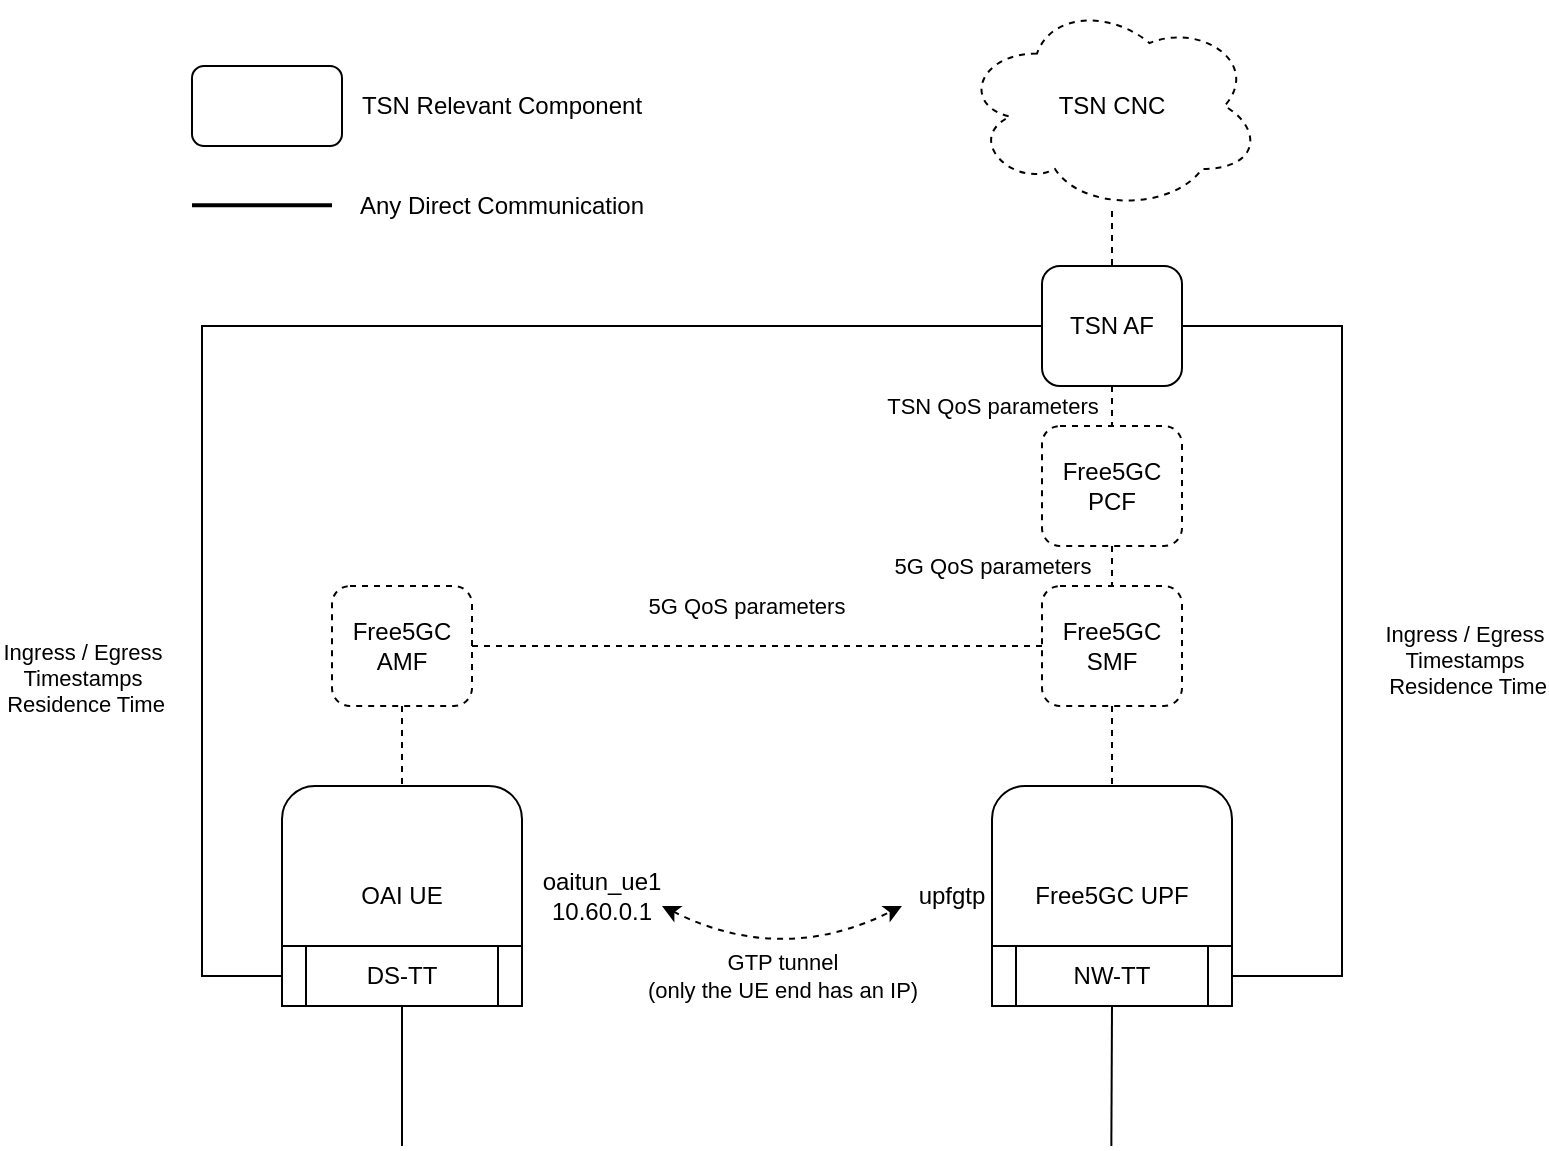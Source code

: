 <mxfile version="22.0.3" type="device">
  <diagram name="Page-1" id="3_xUpbEmMFwrsd-nlipk">
    <mxGraphModel dx="1418" dy="867" grid="1" gridSize="10" guides="1" tooltips="1" connect="1" arrows="1" fold="1" page="1" pageScale="1" pageWidth="1169" pageHeight="827" math="0" shadow="0">
      <root>
        <mxCell id="0" />
        <mxCell id="1" parent="0" />
        <mxCell id="uuPXR26b0aAbMTBFOYIL-3" value="" style="endArrow=none;html=1;rounded=0;entryX=0.5;entryY=0;entryDx=0;entryDy=0;exitX=0.5;exitY=1;exitDx=0;exitDy=0;dashed=1;" parent="1" source="uuPXR26b0aAbMTBFOYIL-19" target="uuPXR26b0aAbMTBFOYIL-8" edge="1">
          <mxGeometry width="50" height="50" relative="1" as="geometry">
            <mxPoint x="700" y="420" as="sourcePoint" />
            <mxPoint x="470" y="360" as="targetPoint" />
          </mxGeometry>
        </mxCell>
        <mxCell id="uuPXR26b0aAbMTBFOYIL-4" value="OAI UE" style="rounded=1;whiteSpace=wrap;html=1;" parent="1" vertex="1">
          <mxGeometry x="290" y="440" width="120" height="110" as="geometry" />
        </mxCell>
        <mxCell id="uuPXR26b0aAbMTBFOYIL-8" value="Free5GC UPF" style="rounded=1;whiteSpace=wrap;html=1;" parent="1" vertex="1">
          <mxGeometry x="645" y="440" width="120" height="110" as="geometry" />
        </mxCell>
        <mxCell id="uuPXR26b0aAbMTBFOYIL-9" value="oaitun_ue1&lt;br&gt;10.60.0.1" style="text;html=1;strokeColor=none;fillColor=none;align=center;verticalAlign=middle;whiteSpace=wrap;rounded=0;" parent="1" vertex="1">
          <mxGeometry x="420" y="480" width="60" height="30" as="geometry" />
        </mxCell>
        <mxCell id="uuPXR26b0aAbMTBFOYIL-10" value="upfgtp" style="text;html=1;strokeColor=none;fillColor=none;align=center;verticalAlign=middle;whiteSpace=wrap;rounded=0;" parent="1" vertex="1">
          <mxGeometry x="600" y="480" width="50" height="30" as="geometry" />
        </mxCell>
        <mxCell id="uuPXR26b0aAbMTBFOYIL-11" value="" style="curved=1;endArrow=classic;html=1;rounded=0;exitX=1;exitY=0.5;exitDx=0;exitDy=0;entryX=0;entryY=0.5;entryDx=0;entryDy=0;dashed=1;startArrow=classic;startFill=1;" parent="1" edge="1">
          <mxGeometry width="50" height="50" relative="1" as="geometry">
            <mxPoint x="480" y="500" as="sourcePoint" />
            <mxPoint x="600" y="500" as="targetPoint" />
            <Array as="points">
              <mxPoint x="540" y="530" />
            </Array>
          </mxGeometry>
        </mxCell>
        <mxCell id="uuPXR26b0aAbMTBFOYIL-12" value="GTP tunnel&lt;br&gt;(only the UE end has an IP)" style="edgeLabel;html=1;align=center;verticalAlign=middle;resizable=0;points=[];" parent="uuPXR26b0aAbMTBFOYIL-11" vertex="1" connectable="0">
          <mxGeometry x="-0.057" y="23" relative="1" as="geometry">
            <mxPoint x="-7" y="27" as="offset" />
          </mxGeometry>
        </mxCell>
        <mxCell id="uuPXR26b0aAbMTBFOYIL-15" value="Free5GC AMF" style="rounded=1;whiteSpace=wrap;html=1;dashed=1;" parent="1" vertex="1">
          <mxGeometry x="315" y="340" width="70" height="60" as="geometry" />
        </mxCell>
        <mxCell id="uuPXR26b0aAbMTBFOYIL-19" value="Free5GC SMF" style="rounded=1;whiteSpace=wrap;html=1;dashed=1;" parent="1" vertex="1">
          <mxGeometry x="670" y="340" width="70" height="60" as="geometry" />
        </mxCell>
        <mxCell id="uuPXR26b0aAbMTBFOYIL-38" value="" style="endArrow=none;html=1;rounded=0;entryX=0.5;entryY=0;entryDx=0;entryDy=0;exitX=0.5;exitY=1;exitDx=0;exitDy=0;dashed=1;" parent="1" source="uuPXR26b0aAbMTBFOYIL-15" target="uuPXR26b0aAbMTBFOYIL-4" edge="1">
          <mxGeometry width="50" height="50" relative="1" as="geometry">
            <mxPoint x="350" y="420" as="sourcePoint" />
            <mxPoint x="720" y="430" as="targetPoint" />
          </mxGeometry>
        </mxCell>
        <mxCell id="uuPXR26b0aAbMTBFOYIL-55" value="TSN AF" style="rounded=1;whiteSpace=wrap;html=1;" parent="1" vertex="1">
          <mxGeometry x="670" y="180" width="70" height="60" as="geometry" />
        </mxCell>
        <mxCell id="uuPXR26b0aAbMTBFOYIL-58" value="DS-TT" style="shape=process;whiteSpace=wrap;html=1;backgroundOutline=1;" parent="1" vertex="1">
          <mxGeometry x="290" y="520" width="120" height="30" as="geometry" />
        </mxCell>
        <mxCell id="uuPXR26b0aAbMTBFOYIL-59" value="NW-TT" style="shape=process;whiteSpace=wrap;html=1;backgroundOutline=1;" parent="1" vertex="1">
          <mxGeometry x="645" y="520" width="120" height="30" as="geometry" />
        </mxCell>
        <mxCell id="uuPXR26b0aAbMTBFOYIL-60" value="" style="endArrow=none;html=1;rounded=0;entryX=0.5;entryY=1;entryDx=0;entryDy=0;" parent="1" target="uuPXR26b0aAbMTBFOYIL-58" edge="1">
          <mxGeometry width="50" height="50" relative="1" as="geometry">
            <mxPoint x="350" y="620" as="sourcePoint" />
            <mxPoint x="390" y="580" as="targetPoint" />
          </mxGeometry>
        </mxCell>
        <mxCell id="uuPXR26b0aAbMTBFOYIL-61" value="" style="endArrow=none;html=1;rounded=0;entryX=0.5;entryY=1;entryDx=0;entryDy=0;" parent="1" target="uuPXR26b0aAbMTBFOYIL-59" edge="1">
          <mxGeometry width="50" height="50" relative="1" as="geometry">
            <mxPoint x="704.67" y="620" as="sourcePoint" />
            <mxPoint x="704.67" y="550" as="targetPoint" />
          </mxGeometry>
        </mxCell>
        <mxCell id="uuPXR26b0aAbMTBFOYIL-64" value="" style="endArrow=none;html=1;rounded=0;entryX=1;entryY=0.5;entryDx=0;entryDy=0;exitX=0;exitY=0.5;exitDx=0;exitDy=0;dashed=1;" parent="1" source="uuPXR26b0aAbMTBFOYIL-19" target="uuPXR26b0aAbMTBFOYIL-15" edge="1">
          <mxGeometry width="50" height="50" relative="1" as="geometry">
            <mxPoint x="360" y="350" as="sourcePoint" />
            <mxPoint x="360" y="450" as="targetPoint" />
          </mxGeometry>
        </mxCell>
        <mxCell id="uuPXR26b0aAbMTBFOYIL-76" value="5G QoS parameters" style="edgeLabel;html=1;align=center;verticalAlign=middle;resizable=0;points=[];" parent="uuPXR26b0aAbMTBFOYIL-64" vertex="1" connectable="0">
          <mxGeometry x="0.04" y="-1" relative="1" as="geometry">
            <mxPoint y="-19" as="offset" />
          </mxGeometry>
        </mxCell>
        <mxCell id="uuPXR26b0aAbMTBFOYIL-66" value="" style="endArrow=none;html=1;rounded=0;exitX=0.5;exitY=1;exitDx=0;exitDy=0;entryX=0.5;entryY=0;entryDx=0;entryDy=0;dashed=1;" parent="1" source="uuPXR26b0aAbMTBFOYIL-65" target="uuPXR26b0aAbMTBFOYIL-19" edge="1">
          <mxGeometry width="50" height="50" relative="1" as="geometry">
            <mxPoint x="704" y="190" as="sourcePoint" />
            <mxPoint x="704" y="280" as="targetPoint" />
          </mxGeometry>
        </mxCell>
        <mxCell id="uuPXR26b0aAbMTBFOYIL-67" value="" style="endArrow=none;html=1;rounded=0;exitX=0.5;exitY=1;exitDx=0;exitDy=0;entryX=0.5;entryY=0;entryDx=0;entryDy=0;dashed=1;" parent="1" source="uuPXR26b0aAbMTBFOYIL-55" target="uuPXR26b0aAbMTBFOYIL-65" edge="1">
          <mxGeometry width="50" height="50" relative="1" as="geometry">
            <mxPoint x="714" y="200" as="sourcePoint" />
            <mxPoint x="714" y="290" as="targetPoint" />
          </mxGeometry>
        </mxCell>
        <mxCell id="uuPXR26b0aAbMTBFOYIL-65" value="Free5GC PCF" style="rounded=1;whiteSpace=wrap;html=1;dashed=1;" parent="1" vertex="1">
          <mxGeometry x="670" y="260" width="70" height="60" as="geometry" />
        </mxCell>
        <mxCell id="uuPXR26b0aAbMTBFOYIL-69" value="" style="endArrow=none;html=1;rounded=0;entryX=1;entryY=0.5;entryDx=0;entryDy=0;exitX=1;exitY=0.5;exitDx=0;exitDy=0;" parent="1" source="uuPXR26b0aAbMTBFOYIL-59" target="uuPXR26b0aAbMTBFOYIL-55" edge="1">
          <mxGeometry width="50" height="50" relative="1" as="geometry">
            <mxPoint x="830" y="370" as="sourcePoint" />
            <mxPoint x="750" y="350" as="targetPoint" />
            <Array as="points">
              <mxPoint x="820" y="535" />
              <mxPoint x="820" y="210" />
            </Array>
          </mxGeometry>
        </mxCell>
        <mxCell id="uuPXR26b0aAbMTBFOYIL-70" value="" style="endArrow=none;html=1;rounded=0;entryX=0;entryY=0.5;entryDx=0;entryDy=0;exitX=0;exitY=0.5;exitDx=0;exitDy=0;" parent="1" source="uuPXR26b0aAbMTBFOYIL-58" target="uuPXR26b0aAbMTBFOYIL-55" edge="1">
          <mxGeometry width="50" height="50" relative="1" as="geometry">
            <mxPoint x="775" y="505" as="sourcePoint" />
            <mxPoint x="750" y="220" as="targetPoint" />
            <Array as="points">
              <mxPoint x="250" y="535" />
              <mxPoint x="250" y="210" />
            </Array>
          </mxGeometry>
        </mxCell>
        <mxCell id="uuPXR26b0aAbMTBFOYIL-73" value="Ingress / Egress&lt;br&gt;Timestamps&lt;br&gt;&amp;nbsp;Residence Time" style="edgeLabel;html=1;align=center;verticalAlign=middle;resizable=0;points=[];" parent="uuPXR26b0aAbMTBFOYIL-70" vertex="1" connectable="0">
          <mxGeometry x="-0.267" relative="1" as="geometry">
            <mxPoint x="-60" y="98" as="offset" />
          </mxGeometry>
        </mxCell>
        <mxCell id="uuPXR26b0aAbMTBFOYIL-74" value="Ingress / Egress&lt;br&gt;Timestamps&lt;br&gt;&amp;nbsp;Residence Time" style="edgeLabel;html=1;align=center;verticalAlign=middle;resizable=0;points=[];" parent="1" vertex="1" connectable="0">
          <mxGeometry x="330" y="310.0" as="geometry">
            <mxPoint x="551" y="67" as="offset" />
          </mxGeometry>
        </mxCell>
        <mxCell id="uuPXR26b0aAbMTBFOYIL-77" value="5G QoS parameters" style="edgeLabel;html=1;align=center;verticalAlign=middle;resizable=0;points=[];" parent="1" vertex="1" connectable="0">
          <mxGeometry x="645.002" y="330" as="geometry" />
        </mxCell>
        <mxCell id="uuPXR26b0aAbMTBFOYIL-78" value="TSN QoS parameters" style="edgeLabel;html=1;align=center;verticalAlign=middle;resizable=0;points=[];" parent="1" vertex="1" connectable="0">
          <mxGeometry x="645.002" y="250" as="geometry" />
        </mxCell>
        <mxCell id="uuPXR26b0aAbMTBFOYIL-79" value="" style="rounded=1;whiteSpace=wrap;html=1;" parent="1" vertex="1">
          <mxGeometry x="245" y="80" width="75" height="40" as="geometry" />
        </mxCell>
        <mxCell id="uuPXR26b0aAbMTBFOYIL-80" value="TSN Relevant Component" style="text;html=1;strokeColor=none;fillColor=none;align=center;verticalAlign=middle;whiteSpace=wrap;rounded=0;" parent="1" vertex="1">
          <mxGeometry x="320" y="85" width="160" height="30" as="geometry" />
        </mxCell>
        <mxCell id="uuPXR26b0aAbMTBFOYIL-82" value="Any Direct Communication" style="text;html=1;strokeColor=none;fillColor=none;align=center;verticalAlign=middle;whiteSpace=wrap;rounded=0;" parent="1" vertex="1">
          <mxGeometry x="320" y="135" width="160" height="30" as="geometry" />
        </mxCell>
        <mxCell id="uuPXR26b0aAbMTBFOYIL-84" value="" style="endArrow=none;html=1;strokeWidth=2;rounded=0;" parent="1" edge="1">
          <mxGeometry width="50" height="50" relative="1" as="geometry">
            <mxPoint x="245" y="149.63" as="sourcePoint" />
            <mxPoint x="315" y="149.63" as="targetPoint" />
          </mxGeometry>
        </mxCell>
        <mxCell id="Xwj60kZ__02YXTAUqFwH-1" value="TSN CNC" style="ellipse;shape=cloud;whiteSpace=wrap;html=1;dashed=1;" vertex="1" parent="1">
          <mxGeometry x="630" y="47.5" width="150" height="105" as="geometry" />
        </mxCell>
        <mxCell id="Xwj60kZ__02YXTAUqFwH-2" value="" style="endArrow=none;html=1;rounded=0;entryX=0.5;entryY=0;entryDx=0;entryDy=0;dashed=1;" edge="1" parent="1" source="Xwj60kZ__02YXTAUqFwH-1" target="uuPXR26b0aAbMTBFOYIL-55">
          <mxGeometry width="50" height="50" relative="1" as="geometry">
            <mxPoint x="700" y="450" as="sourcePoint" />
            <mxPoint x="750" y="400" as="targetPoint" />
          </mxGeometry>
        </mxCell>
      </root>
    </mxGraphModel>
  </diagram>
</mxfile>
